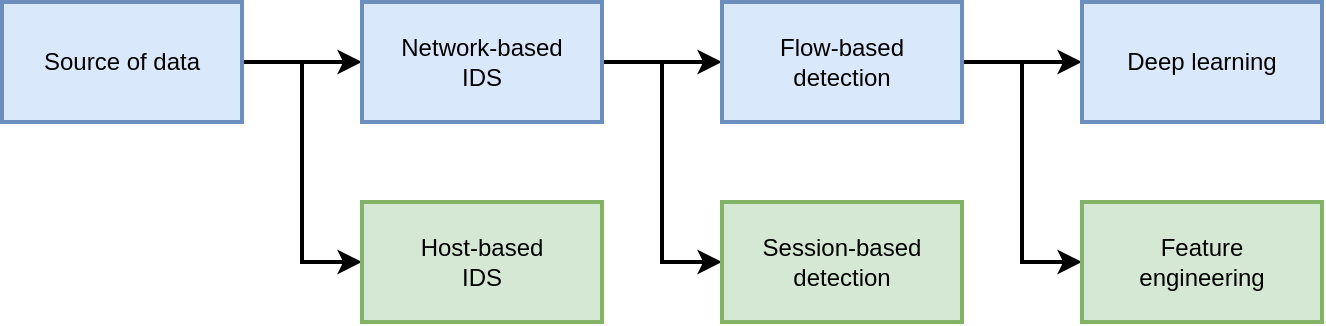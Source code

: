 <mxfile version="15.8.7" type="device"><diagram name="Page-1" id="edf60f1a-56cd-e834-aa8a-f176f3a09ee4"><mxGraphModel dx="1995" dy="1238" grid="1" gridSize="10" guides="1" tooltips="1" connect="1" arrows="1" fold="1" page="1" pageScale="1" pageWidth="1100" pageHeight="850" background="none" math="0" shadow="0"><root><mxCell id="0"/><mxCell id="1" parent="0"/><mxCell id="cmfReSN_sObmTr3joIiZ-4" style="edgeStyle=orthogonalEdgeStyle;rounded=0;orthogonalLoop=1;jettySize=auto;html=1;entryX=0;entryY=0.5;entryDx=0;entryDy=0;strokeWidth=2;" edge="1" parent="1" source="cmfReSN_sObmTr3joIiZ-1" target="cmfReSN_sObmTr3joIiZ-2"><mxGeometry relative="1" as="geometry"><Array as="points"><mxPoint x="200" y="60"/><mxPoint x="200" y="60"/></Array></mxGeometry></mxCell><mxCell id="cmfReSN_sObmTr3joIiZ-18" style="edgeStyle=orthogonalEdgeStyle;rounded=0;orthogonalLoop=1;jettySize=auto;html=1;entryX=0;entryY=0.5;entryDx=0;entryDy=0;strokeWidth=2;" edge="1" parent="1" source="cmfReSN_sObmTr3joIiZ-1" target="cmfReSN_sObmTr3joIiZ-14"><mxGeometry relative="1" as="geometry"/></mxCell><mxCell id="cmfReSN_sObmTr3joIiZ-1" value="Source of data" style="rounded=0;whiteSpace=wrap;html=1;strokeWidth=2;fillColor=#dae8fc;strokeColor=#6c8ebf;" vertex="1" parent="1"><mxGeometry x="30" y="30" width="120" height="60" as="geometry"/></mxCell><mxCell id="cmfReSN_sObmTr3joIiZ-9" style="edgeStyle=orthogonalEdgeStyle;rounded=0;orthogonalLoop=1;jettySize=auto;html=1;exitX=1;exitY=0.5;exitDx=0;exitDy=0;strokeWidth=2;" edge="1" parent="1" source="cmfReSN_sObmTr3joIiZ-2" target="cmfReSN_sObmTr3joIiZ-3"><mxGeometry relative="1" as="geometry"/></mxCell><mxCell id="cmfReSN_sObmTr3joIiZ-19" style="edgeStyle=orthogonalEdgeStyle;rounded=0;orthogonalLoop=1;jettySize=auto;html=1;entryX=0;entryY=0.5;entryDx=0;entryDy=0;strokeWidth=2;" edge="1" parent="1" source="cmfReSN_sObmTr3joIiZ-2" target="cmfReSN_sObmTr3joIiZ-15"><mxGeometry relative="1" as="geometry"/></mxCell><mxCell id="cmfReSN_sObmTr3joIiZ-2" value="Network-based&lt;br&gt;IDS" style="rounded=0;whiteSpace=wrap;html=1;strokeWidth=2;fillColor=#dae8fc;strokeColor=#6c8ebf;" vertex="1" parent="1"><mxGeometry x="210" y="30" width="120" height="60" as="geometry"/></mxCell><mxCell id="cmfReSN_sObmTr3joIiZ-10" style="edgeStyle=orthogonalEdgeStyle;rounded=0;orthogonalLoop=1;jettySize=auto;html=1;exitX=1;exitY=0.5;exitDx=0;exitDy=0;entryX=0;entryY=0.5;entryDx=0;entryDy=0;strokeWidth=2;" edge="1" parent="1" source="cmfReSN_sObmTr3joIiZ-3" target="cmfReSN_sObmTr3joIiZ-5"><mxGeometry relative="1" as="geometry"/></mxCell><mxCell id="cmfReSN_sObmTr3joIiZ-20" style="edgeStyle=orthogonalEdgeStyle;rounded=0;orthogonalLoop=1;jettySize=auto;html=1;entryX=0;entryY=0.5;entryDx=0;entryDy=0;strokeWidth=2;" edge="1" parent="1" source="cmfReSN_sObmTr3joIiZ-3" target="cmfReSN_sObmTr3joIiZ-16"><mxGeometry relative="1" as="geometry"/></mxCell><mxCell id="cmfReSN_sObmTr3joIiZ-3" value="Flow-based&lt;br&gt;detection" style="rounded=0;whiteSpace=wrap;html=1;strokeWidth=2;fillColor=#dae8fc;strokeColor=#6c8ebf;" vertex="1" parent="1"><mxGeometry x="390" y="30" width="120" height="60" as="geometry"/></mxCell><mxCell id="cmfReSN_sObmTr3joIiZ-5" value="Deep learning" style="rounded=0;whiteSpace=wrap;html=1;strokeWidth=2;fillColor=#dae8fc;strokeColor=#6c8ebf;" vertex="1" parent="1"><mxGeometry x="570" y="30" width="120" height="60" as="geometry"/></mxCell><mxCell id="cmfReSN_sObmTr3joIiZ-14" value="Host-based&lt;br&gt;IDS" style="rounded=0;whiteSpace=wrap;html=1;strokeWidth=2;fillColor=#d5e8d4;strokeColor=#82b366;" vertex="1" parent="1"><mxGeometry x="210" y="130" width="120" height="60" as="geometry"/></mxCell><mxCell id="cmfReSN_sObmTr3joIiZ-15" value="Session-based&lt;br&gt;detection" style="rounded=0;whiteSpace=wrap;html=1;strokeWidth=2;fillColor=#d5e8d4;strokeColor=#82b366;" vertex="1" parent="1"><mxGeometry x="390" y="130" width="120" height="60" as="geometry"/></mxCell><mxCell id="cmfReSN_sObmTr3joIiZ-16" value="Feature &lt;br&gt;engineering" style="rounded=0;whiteSpace=wrap;html=1;strokeWidth=2;fillColor=#d5e8d4;strokeColor=#82b366;" vertex="1" parent="1"><mxGeometry x="570" y="130" width="120" height="60" as="geometry"/></mxCell></root></mxGraphModel></diagram></mxfile>